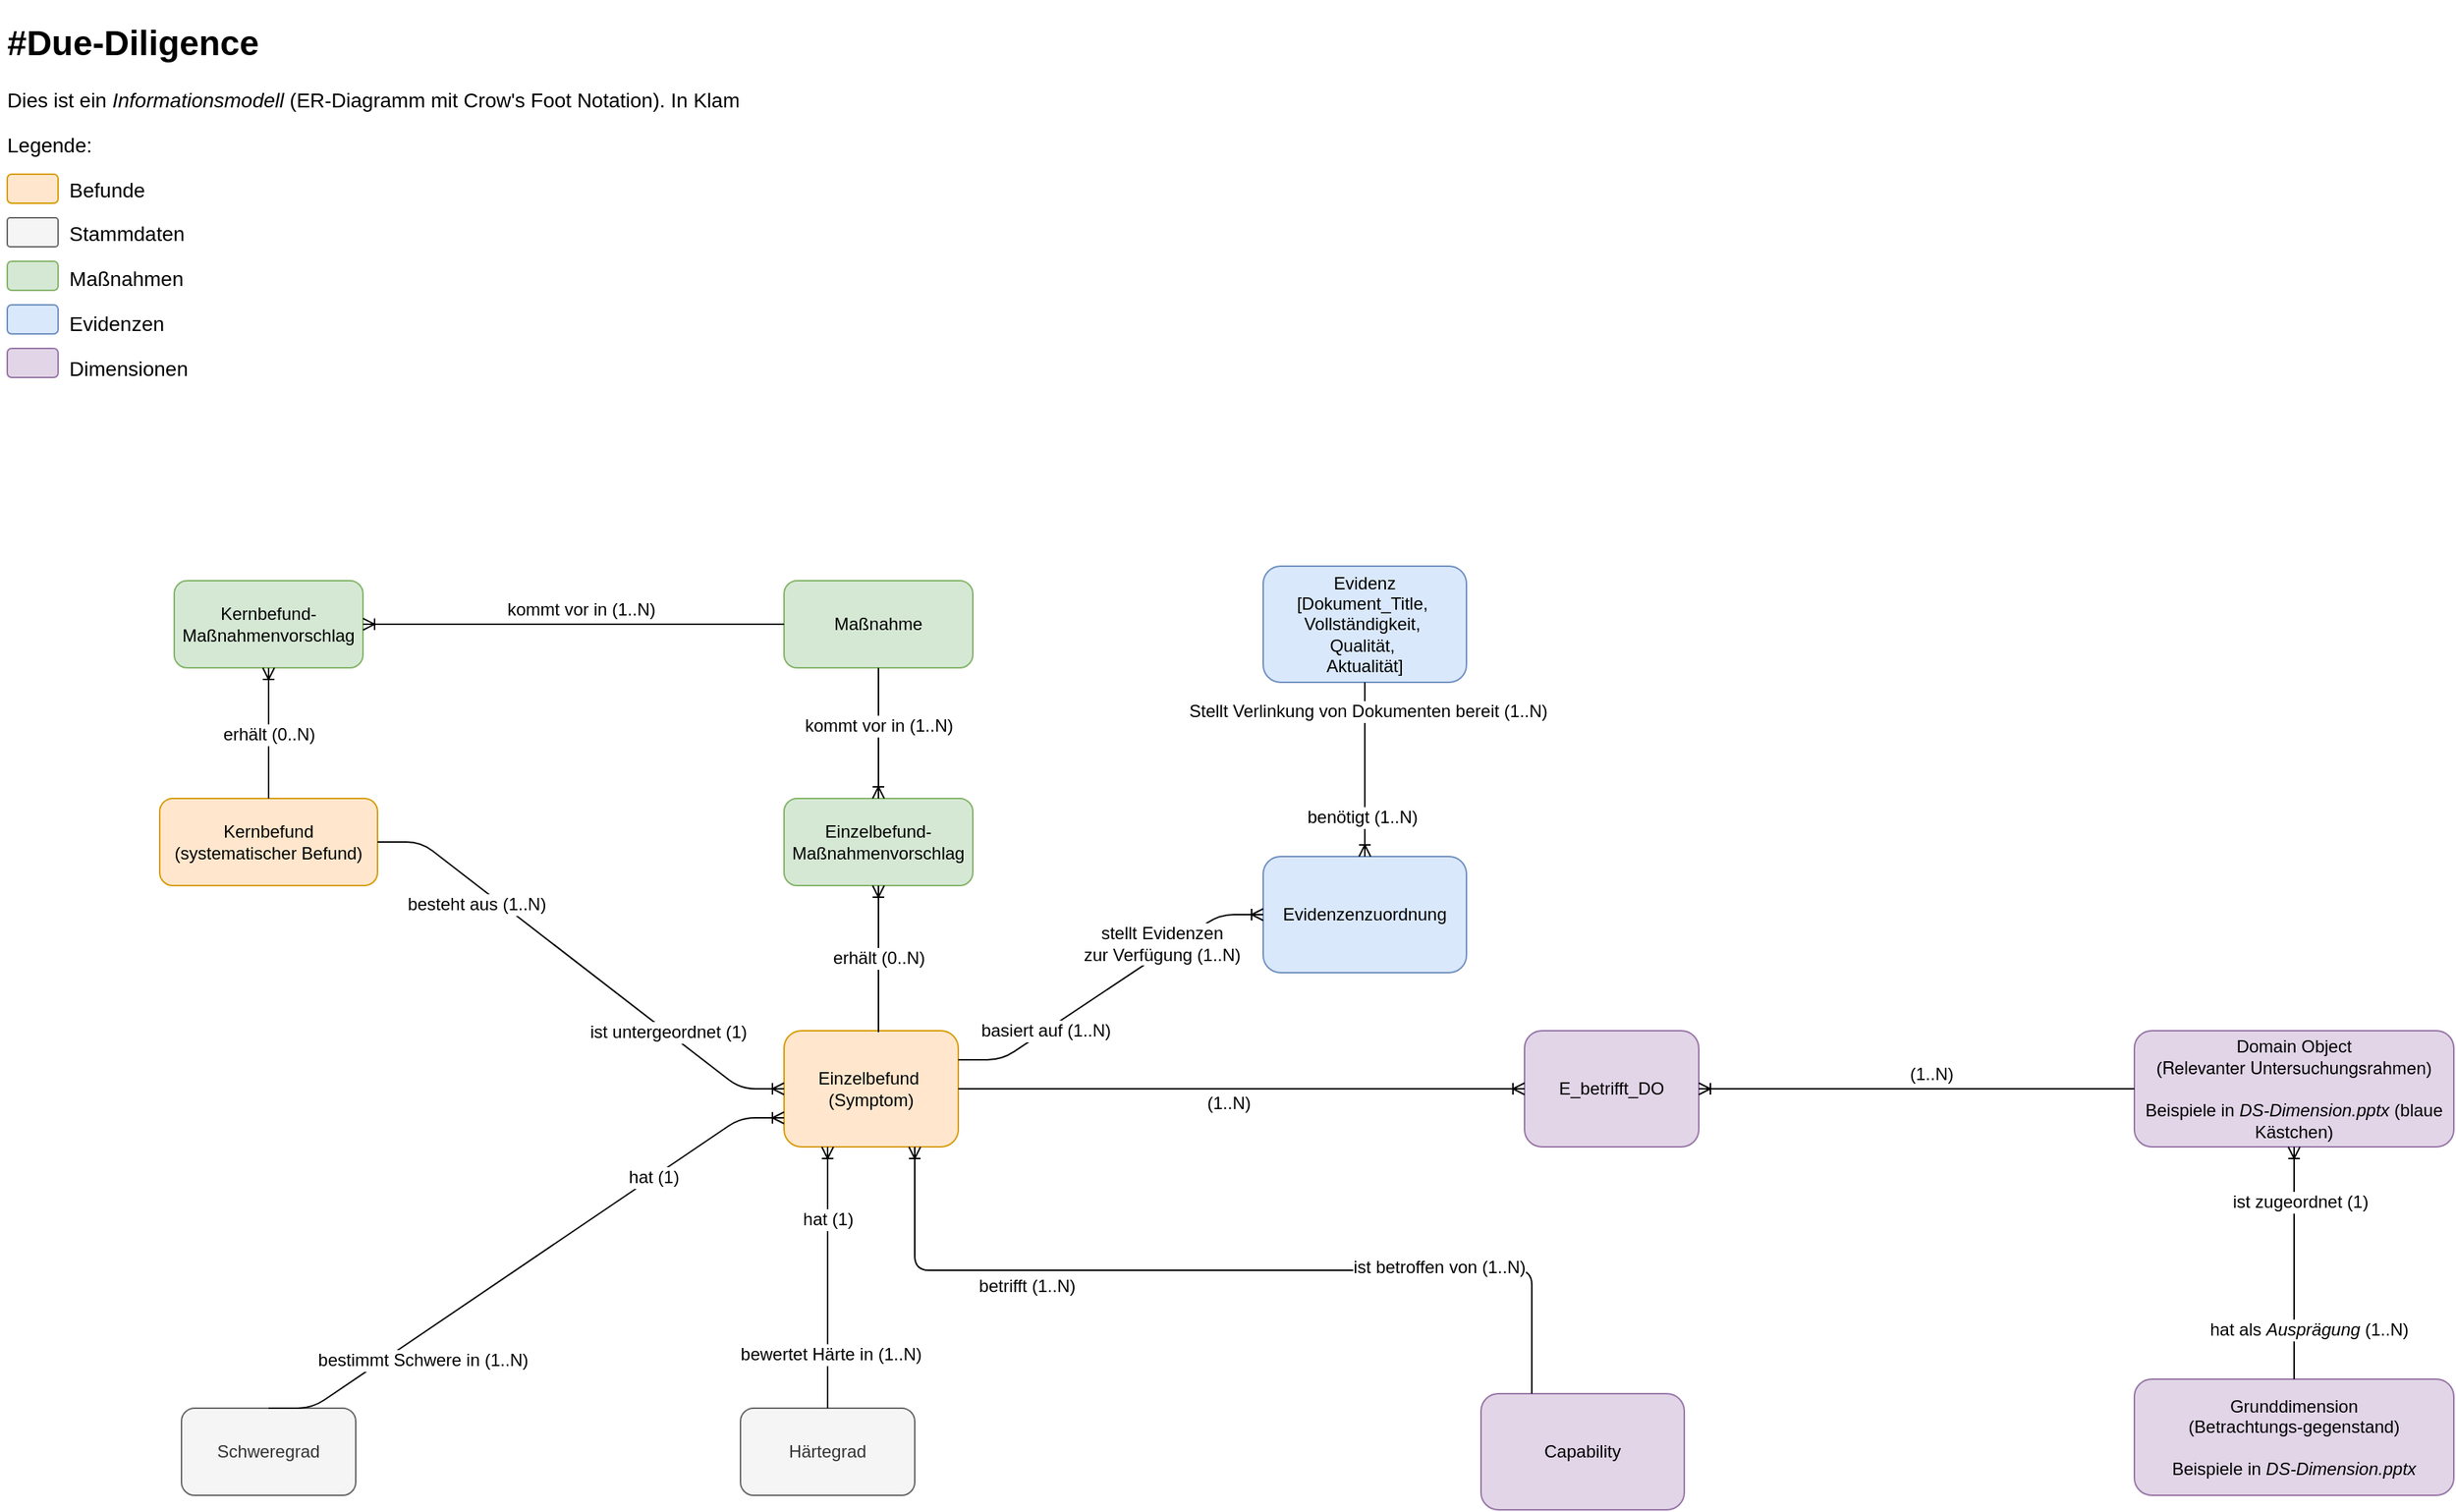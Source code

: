 <mxfile version="12.2.6" type="github" pages="1">
  <diagram name="Page-1" id="929967ad-93f9-6ef4-fab6-5d389245f69c">
    <mxGraphModel dx="1024" dy="539" grid="1" gridSize="10" guides="1" tooltips="1" connect="1" arrows="1" fold="1" page="1" pageScale="1.5" pageWidth="1169" pageHeight="826" background="none" math="0" shadow="0">
      <root>
        <mxCell id="0" style=";html=1;"/>
        <mxCell id="1" style=";html=1;" parent="0"/>
        <mxCell id="lpoHIjDjbp7n_Nv5GESF-1" value="&lt;span style=&quot;white-space: normal&quot;&gt;Einzelbefund&amp;nbsp;&lt;/span&gt;&lt;br style=&quot;white-space: normal&quot;&gt;&lt;span style=&quot;white-space: normal&quot;&gt;(Symptom)&lt;/span&gt;" style="rounded=1;whiteSpace=wrap;html=1;fillColor=#ffe6cc;strokeColor=#d79b00;" parent="1" vertex="1">
          <mxGeometry x="550" y="720" width="120" height="80" as="geometry"/>
        </mxCell>
        <mxCell id="lpoHIjDjbp7n_Nv5GESF-2" value="Grunddimension&lt;br&gt;(Betrachtungs-gegenstand)&lt;br&gt;&lt;br&gt;&lt;span style=&quot;text-align: left&quot;&gt;Beispiele in&amp;nbsp;&lt;/span&gt;&lt;i style=&quot;text-align: left&quot;&gt;DS-Dimension.pptx&lt;br&gt;&lt;/i&gt;" style="rounded=1;whiteSpace=wrap;html=1;fillColor=#e1d5e7;strokeColor=#9673a6;" parent="1" vertex="1">
          <mxGeometry x="1480" y="960" width="220" height="80" as="geometry"/>
        </mxCell>
        <mxCell id="lpoHIjDjbp7n_Nv5GESF-3" value="Kernbefund (systematischer Befund)" style="rounded=1;whiteSpace=wrap;html=1;fillColor=#ffe6cc;strokeColor=#d79b00;" parent="1" vertex="1">
          <mxGeometry x="120" y="560" width="150" height="60" as="geometry"/>
        </mxCell>
        <mxCell id="lpoHIjDjbp7n_Nv5GESF-4" value="" style="edgeStyle=entityRelationEdgeStyle;fontSize=12;html=1;endArrow=ERoneToMany;entryX=0;entryY=0.5;entryDx=0;entryDy=0;" parent="1" source="lpoHIjDjbp7n_Nv5GESF-3" target="lpoHIjDjbp7n_Nv5GESF-1" edge="1">
          <mxGeometry width="100" height="100" relative="1" as="geometry">
            <mxPoint x="250" y="930" as="sourcePoint"/>
            <mxPoint x="350" y="830" as="targetPoint"/>
          </mxGeometry>
        </mxCell>
        <mxCell id="jVlvGWDDENxsNVDKOX9u-14" value="besteht aus (1..N)" style="text;html=1;resizable=0;points=[];align=center;verticalAlign=middle;labelBackgroundColor=#ffffff;" parent="lpoHIjDjbp7n_Nv5GESF-4" vertex="1" connectable="0">
          <mxGeometry x="-0.647" y="-19" relative="1" as="geometry">
            <mxPoint x="26" y="9.5" as="offset"/>
          </mxGeometry>
        </mxCell>
        <mxCell id="jVlvGWDDENxsNVDKOX9u-16" value="ist untergeordnet (1)" style="text;html=1;resizable=0;points=[];align=center;verticalAlign=middle;labelBackgroundColor=#ffffff;" parent="lpoHIjDjbp7n_Nv5GESF-4" vertex="1" connectable="0">
          <mxGeometry x="0.581" y="-1" relative="1" as="geometry">
            <mxPoint x="-17" y="-15" as="offset"/>
          </mxGeometry>
        </mxCell>
        <mxCell id="lpoHIjDjbp7n_Nv5GESF-5" value="Domain Object&lt;br&gt;(&lt;span style=&quot;font-family: &amp;#34;helvetica neue&amp;#34;&quot;&gt;Relevanter Untersuchungsrahmen&lt;/span&gt;)&lt;br&gt;&lt;br&gt;&lt;span style=&quot;text-align: left&quot;&gt;Beispiele in&amp;nbsp;&lt;/span&gt;&lt;i style=&quot;text-align: left&quot;&gt;DS-Dimension.pptx&amp;nbsp;&lt;/i&gt;&lt;span style=&quot;text-align: left&quot;&gt;(blaue Kästchen)&lt;/span&gt;" style="rounded=1;whiteSpace=wrap;html=1;align=center;fillColor=#e1d5e7;strokeColor=#9673a6;" parent="1" vertex="1">
          <mxGeometry x="1480" y="720" width="220" height="80" as="geometry"/>
        </mxCell>
        <mxCell id="lpoHIjDjbp7n_Nv5GESF-7" value="Einzelbefund-Maßnahmenvorschlag" style="rounded=1;html=1;whiteSpace=wrap;fillColor=#d5e8d4;strokeColor=#82b366;" parent="1" vertex="1">
          <mxGeometry x="550" y="560" width="130" height="60" as="geometry"/>
        </mxCell>
        <mxCell id="jVlvGWDDENxsNVDKOX9u-1" value="Schweregrad" style="rounded=1;whiteSpace=wrap;html=1;fillColor=#f5f5f5;strokeColor=#666666;fontColor=#333333;" parent="1" vertex="1">
          <mxGeometry x="135" y="980" width="120" height="60" as="geometry"/>
        </mxCell>
        <mxCell id="jVlvGWDDENxsNVDKOX9u-2" value="Härtegrad" style="rounded=1;whiteSpace=wrap;html=1;fillColor=#f5f5f5;strokeColor=#666666;fontColor=#333333;" parent="1" vertex="1">
          <mxGeometry x="520" y="980" width="120" height="60" as="geometry"/>
        </mxCell>
        <mxCell id="jVlvGWDDENxsNVDKOX9u-9" value="" style="fontSize=12;html=1;endArrow=ERoneToMany;entryX=0;entryY=0.75;entryDx=0;entryDy=0;exitX=0.5;exitY=0;exitDx=0;exitDy=0;edgeStyle=entityRelationEdgeStyle;elbow=vertical;" parent="1" source="jVlvGWDDENxsNVDKOX9u-1" target="lpoHIjDjbp7n_Nv5GESF-1" edge="1">
          <mxGeometry width="100" height="100" relative="1" as="geometry">
            <mxPoint x="70" y="1140" as="sourcePoint"/>
            <mxPoint x="170" y="1040" as="targetPoint"/>
          </mxGeometry>
        </mxCell>
        <mxCell id="jVlvGWDDENxsNVDKOX9u-12" value="bestimmt&amp;nbsp;Schwere in (1..N)" style="text;html=1;resizable=0;points=[];align=center;verticalAlign=middle;labelBackgroundColor=#ffffff;" parent="jVlvGWDDENxsNVDKOX9u-9" vertex="1" connectable="0">
          <mxGeometry x="-0.786" y="1" relative="1" as="geometry">
            <mxPoint x="64.5" y="-24" as="offset"/>
          </mxGeometry>
        </mxCell>
        <mxCell id="jVlvGWDDENxsNVDKOX9u-13" value="hat (1)" style="text;html=1;resizable=0;points=[];align=center;verticalAlign=middle;labelBackgroundColor=#ffffff;" parent="jVlvGWDDENxsNVDKOX9u-9" vertex="1" connectable="0">
          <mxGeometry x="0.771" y="-1" relative="1" as="geometry">
            <mxPoint x="-46" y="29.5" as="offset"/>
          </mxGeometry>
        </mxCell>
        <mxCell id="jVlvGWDDENxsNVDKOX9u-10" value="" style="fontSize=12;html=1;endArrow=ERoneToMany;entryX=0.25;entryY=1;entryDx=0;entryDy=0;exitX=0.5;exitY=0;exitDx=0;exitDy=0;" parent="1" source="jVlvGWDDENxsNVDKOX9u-2" target="lpoHIjDjbp7n_Nv5GESF-1" edge="1">
          <mxGeometry width="100" height="100" relative="1" as="geometry">
            <mxPoint x="70" y="1140" as="sourcePoint"/>
            <mxPoint x="170" y="1040" as="targetPoint"/>
          </mxGeometry>
        </mxCell>
        <mxCell id="jVlvGWDDENxsNVDKOX9u-17" value="hat (1)" style="text;html=1;resizable=0;points=[];align=center;verticalAlign=middle;labelBackgroundColor=#ffffff;" parent="jVlvGWDDENxsNVDKOX9u-10" vertex="1" connectable="0">
          <mxGeometry x="0.343" relative="1" as="geometry">
            <mxPoint y="-9" as="offset"/>
          </mxGeometry>
        </mxCell>
        <mxCell id="jVlvGWDDENxsNVDKOX9u-18" value="bewertet Härte in (1..N)" style="text;html=1;resizable=0;points=[];align=center;verticalAlign=middle;labelBackgroundColor=#ffffff;" parent="jVlvGWDDENxsNVDKOX9u-10" vertex="1" connectable="0">
          <mxGeometry x="-0.586" y="-2" relative="1" as="geometry">
            <mxPoint as="offset"/>
          </mxGeometry>
        </mxCell>
        <mxCell id="jVlvGWDDENxsNVDKOX9u-22" value="Evidenz &lt;br&gt;[&lt;span style=&quot;text-align: left&quot;&gt;Dokument_Title,&amp;nbsp;&lt;br&gt;&lt;/span&gt;&lt;span style=&quot;text-align: left&quot;&gt;Vollständigkeit,&amp;nbsp;&lt;br&gt;&lt;/span&gt;&lt;span style=&quot;text-align: left&quot;&gt;Qualität,&amp;nbsp;&lt;br&gt;&lt;/span&gt;&lt;span style=&quot;text-align: left&quot;&gt;Aktualität&lt;/span&gt;]" style="rounded=1;whiteSpace=wrap;html=1;fillColor=#dae8fc;strokeColor=#6c8ebf;" parent="1" vertex="1">
          <mxGeometry x="880" y="400" width="140" height="80" as="geometry"/>
        </mxCell>
        <mxCell id="tbm3mgn3CqdpKke_emqs-10" value="" style="fontSize=12;html=1;endArrow=ERoneToMany;exitX=0.5;exitY=0;exitDx=0;exitDy=0;entryX=0.5;entryY=1;entryDx=0;entryDy=0;elbow=vertical;" parent="1" source="lpoHIjDjbp7n_Nv5GESF-2" target="lpoHIjDjbp7n_Nv5GESF-5" edge="1">
          <mxGeometry width="100" height="100" relative="1" as="geometry">
            <mxPoint x="270" y="1100" as="sourcePoint"/>
            <mxPoint x="370" y="1000" as="targetPoint"/>
          </mxGeometry>
        </mxCell>
        <mxCell id="tbm3mgn3CqdpKke_emqs-11" value="ist zugeordnet (1)" style="text;html=1;resizable=0;points=[];align=center;verticalAlign=middle;labelBackgroundColor=#ffffff;" parent="tbm3mgn3CqdpKke_emqs-10" vertex="1" connectable="0">
          <mxGeometry x="0.524" y="-4" relative="1" as="geometry">
            <mxPoint as="offset"/>
          </mxGeometry>
        </mxCell>
        <mxCell id="tbm3mgn3CqdpKke_emqs-12" value="hat als&amp;nbsp;&lt;i&gt;Ausprägung&lt;/i&gt;&amp;nbsp;(1..N)" style="text;html=1;resizable=0;points=[];align=center;verticalAlign=middle;labelBackgroundColor=#ffffff;" parent="tbm3mgn3CqdpKke_emqs-10" vertex="1" connectable="0">
          <mxGeometry x="-0.524" y="1" relative="1" as="geometry">
            <mxPoint x="11" y="3.5" as="offset"/>
          </mxGeometry>
        </mxCell>
        <mxCell id="nOuzh2_DET2T8DFauegL-1" value="&lt;h1&gt;#Due-Diligence&lt;/h1&gt;&lt;p style=&quot;font-size: 14px&quot;&gt;&lt;font style=&quot;font-size: 14px&quot;&gt;Dies ist ein &lt;i&gt;Informationsmodell &lt;/i&gt;(ER-Diagramm mit Crow&#39;s Foot Notation). In Klammern stehen Synonyme, die finale Bezeichnung der Entitäten kann diskutiert werden. In einigen Fällen wurden schon mögliche Attribute in eckigen Klammern notiert.&lt;/font&gt;&lt;/p&gt;&lt;p style=&quot;font-size: 14px&quot;&gt;&lt;span&gt;Legende:&lt;/span&gt;&lt;/p&gt;&lt;p style=&quot;font-size: 14px&quot;&gt;&lt;font style=&quot;font-size: 14px&quot;&gt;&amp;nbsp; &amp;nbsp; &amp;nbsp; &amp;nbsp; &amp;nbsp; &amp;nbsp;Befunde&lt;/font&gt;&lt;/p&gt;&lt;p style=&quot;font-size: 14px&quot;&gt;&amp;nbsp; &amp;nbsp; &amp;nbsp; &amp;nbsp; &amp;nbsp; &amp;nbsp;Stammdaten&lt;/p&gt;&lt;p style=&quot;font-size: 14px&quot;&gt;&amp;nbsp; &amp;nbsp; &amp;nbsp; &amp;nbsp; &amp;nbsp; &amp;nbsp;Maßnahmen&lt;/p&gt;&lt;p style=&quot;font-size: 14px&quot;&gt;&amp;nbsp; &amp;nbsp; &amp;nbsp; &amp;nbsp; &amp;nbsp; &amp;nbsp;Evidenzen&lt;/p&gt;&lt;p style=&quot;font-size: 14px&quot;&gt;&amp;nbsp; &amp;nbsp; &amp;nbsp; &amp;nbsp; &amp;nbsp; &amp;nbsp;Dimensionen&lt;/p&gt;&lt;p&gt;&lt;br&gt;&lt;/p&gt;" style="text;html=1;strokeColor=none;fillColor=none;spacing=5;spacingTop=-20;whiteSpace=wrap;overflow=hidden;rounded=0;" parent="1" vertex="1">
          <mxGeometry x="10" y="20" width="1580" height="260" as="geometry"/>
        </mxCell>
        <mxCell id="nOuzh2_DET2T8DFauegL-2" value="" style="rounded=1;whiteSpace=wrap;html=1;fillColor=#ffe6cc;strokeColor=#d79b00;" parent="1" vertex="1">
          <mxGeometry x="15" y="130" width="35" height="20" as="geometry"/>
        </mxCell>
        <mxCell id="nOuzh2_DET2T8DFauegL-5" value="" style="rounded=1;whiteSpace=wrap;html=1;fillColor=#f5f5f5;strokeColor=#666666;fontColor=#333333;arcSize=10;" parent="1" vertex="1">
          <mxGeometry x="15" y="160" width="35" height="20" as="geometry"/>
        </mxCell>
        <mxCell id="nOuzh2_DET2T8DFauegL-6" value="" style="rounded=1;html=1;whiteSpace=wrap;fillColor=#d5e8d4;strokeColor=#82b366;" parent="1" vertex="1">
          <mxGeometry x="15" y="190" width="35" height="20" as="geometry"/>
        </mxCell>
        <mxCell id="nOuzh2_DET2T8DFauegL-8" value="" style="rounded=1;whiteSpace=wrap;html=1;fillColor=#dae8fc;strokeColor=#6c8ebf;" parent="1" vertex="1">
          <mxGeometry x="15" y="220" width="35" height="20" as="geometry"/>
        </mxCell>
        <mxCell id="nOuzh2_DET2T8DFauegL-9" value="" style="rounded=1;whiteSpace=wrap;html=1;align=center;fillColor=#e1d5e7;strokeColor=#9673a6;" parent="1" vertex="1">
          <mxGeometry x="15" y="250" width="35" height="20" as="geometry"/>
        </mxCell>
        <mxCell id="nOuzh2_DET2T8DFauegL-12" value="Maßnahme" style="rounded=1;html=1;whiteSpace=wrap;fillColor=#d5e8d4;strokeColor=#82b366;" parent="1" vertex="1">
          <mxGeometry x="550" y="410" width="130" height="60" as="geometry"/>
        </mxCell>
        <mxCell id="nOuzh2_DET2T8DFauegL-13" value="" style="fontSize=12;html=1;endArrow=ERoneToMany;entryX=0.5;entryY=1;entryDx=0;entryDy=0;" parent="1" target="lpoHIjDjbp7n_Nv5GESF-7" edge="1">
          <mxGeometry width="100" height="100" relative="1" as="geometry">
            <mxPoint x="615" y="721" as="sourcePoint"/>
            <mxPoint x="630" y="595" as="targetPoint"/>
          </mxGeometry>
        </mxCell>
        <mxCell id="nOuzh2_DET2T8DFauegL-15" value="erhält (0..N)" style="text;html=1;resizable=0;points=[];align=center;verticalAlign=middle;labelBackgroundColor=#ffffff;" parent="nOuzh2_DET2T8DFauegL-13" vertex="1" connectable="0">
          <mxGeometry x="-0.62" y="-3" relative="1" as="geometry">
            <mxPoint x="-3" y="-32" as="offset"/>
          </mxGeometry>
        </mxCell>
        <mxCell id="nOuzh2_DET2T8DFauegL-14" value="" style="fontSize=12;html=1;endArrow=ERoneToMany;entryX=0.5;entryY=0;entryDx=0;entryDy=0;exitX=0.5;exitY=1;exitDx=0;exitDy=0;" parent="1" source="nOuzh2_DET2T8DFauegL-12" target="lpoHIjDjbp7n_Nv5GESF-7" edge="1">
          <mxGeometry width="100" height="100" relative="1" as="geometry">
            <mxPoint x="460" y="550" as="sourcePoint"/>
            <mxPoint x="560" y="450" as="targetPoint"/>
          </mxGeometry>
        </mxCell>
        <mxCell id="nOuzh2_DET2T8DFauegL-17" value="kommt vor in (1..N)" style="text;html=1;resizable=0;points=[];align=center;verticalAlign=middle;labelBackgroundColor=#ffffff;" parent="nOuzh2_DET2T8DFauegL-14" vertex="1" connectable="0">
          <mxGeometry x="-0.596" y="1" relative="1" as="geometry">
            <mxPoint x="-1" y="22" as="offset"/>
          </mxGeometry>
        </mxCell>
        <mxCell id="nOuzh2_DET2T8DFauegL-19" value="Evidenzenzuordnung" style="rounded=1;whiteSpace=wrap;html=1;fillColor=#dae8fc;strokeColor=#6c8ebf;" parent="1" vertex="1">
          <mxGeometry x="880" y="600" width="140" height="80" as="geometry"/>
        </mxCell>
        <mxCell id="nOuzh2_DET2T8DFauegL-20" value="" style="edgeStyle=entityRelationEdgeStyle;fontSize=12;html=1;endArrow=ERoneToMany;exitX=1;exitY=0.25;exitDx=0;exitDy=0;entryX=0;entryY=0.5;entryDx=0;entryDy=0;" parent="1" source="lpoHIjDjbp7n_Nv5GESF-1" target="nOuzh2_DET2T8DFauegL-19" edge="1">
          <mxGeometry width="100" height="100" relative="1" as="geometry">
            <mxPoint x="730" y="729" as="sourcePoint"/>
            <mxPoint x="830" y="629" as="targetPoint"/>
          </mxGeometry>
        </mxCell>
        <mxCell id="nOuzh2_DET2T8DFauegL-24" value="stellt Evidenzen &lt;br&gt;zur Verfügung (1..N)" style="text;html=1;resizable=0;points=[];align=center;verticalAlign=middle;labelBackgroundColor=#ffffff;" parent="nOuzh2_DET2T8DFauegL-20" vertex="1" connectable="0">
          <mxGeometry x="0.482" y="-1" relative="1" as="geometry">
            <mxPoint x="-13.5" y="1.5" as="offset"/>
          </mxGeometry>
        </mxCell>
        <mxCell id="nOuzh2_DET2T8DFauegL-25" value="basiert auf (1..N)" style="text;html=1;resizable=0;points=[];align=center;verticalAlign=middle;labelBackgroundColor=#ffffff;" parent="nOuzh2_DET2T8DFauegL-20" vertex="1" connectable="0">
          <mxGeometry x="-0.61" y="2" relative="1" as="geometry">
            <mxPoint x="17" y="-9" as="offset"/>
          </mxGeometry>
        </mxCell>
        <mxCell id="nOuzh2_DET2T8DFauegL-21" value="" style="fontSize=12;html=1;endArrow=ERoneToMany;entryX=0.5;entryY=0;entryDx=0;entryDy=0;exitX=0.5;exitY=1;exitDx=0;exitDy=0;" parent="1" source="jVlvGWDDENxsNVDKOX9u-22" target="nOuzh2_DET2T8DFauegL-19" edge="1">
          <mxGeometry width="100" height="100" relative="1" as="geometry">
            <mxPoint x="950" y="750" as="sourcePoint"/>
            <mxPoint x="1050" y="650" as="targetPoint"/>
          </mxGeometry>
        </mxCell>
        <mxCell id="nOuzh2_DET2T8DFauegL-22" value="Stellt Verlinkung von Dokumenten bereit (1..N)" style="text;html=1;resizable=0;points=[];align=center;verticalAlign=middle;labelBackgroundColor=#ffffff;" parent="nOuzh2_DET2T8DFauegL-21" vertex="1" connectable="0">
          <mxGeometry x="-0.667" y="2" relative="1" as="geometry">
            <mxPoint as="offset"/>
          </mxGeometry>
        </mxCell>
        <mxCell id="nOuzh2_DET2T8DFauegL-23" value="benötigt (1..N)" style="text;html=1;resizable=0;points=[];align=center;verticalAlign=middle;labelBackgroundColor=#ffffff;" parent="nOuzh2_DET2T8DFauegL-21" vertex="1" connectable="0">
          <mxGeometry x="0.55" y="-2" relative="1" as="geometry">
            <mxPoint as="offset"/>
          </mxGeometry>
        </mxCell>
        <mxCell id="oxu1X0Uhrvyfg57hmDgI-1" value="Kernbefund-Maßnahmenvorschlag" style="rounded=1;html=1;whiteSpace=wrap;fillColor=#d5e8d4;strokeColor=#82b366;" parent="1" vertex="1">
          <mxGeometry x="130" y="410" width="130" height="60" as="geometry"/>
        </mxCell>
        <mxCell id="oxu1X0Uhrvyfg57hmDgI-2" value="" style="fontSize=12;html=1;endArrow=ERoneToMany;entryX=0.5;entryY=1;entryDx=0;entryDy=0;exitX=0.5;exitY=0;exitDx=0;exitDy=0;" parent="1" source="lpoHIjDjbp7n_Nv5GESF-3" target="oxu1X0Uhrvyfg57hmDgI-1" edge="1">
          <mxGeometry width="100" height="100" relative="1" as="geometry">
            <mxPoint x="195" y="550" as="sourcePoint"/>
            <mxPoint x="280" y="710" as="targetPoint"/>
          </mxGeometry>
        </mxCell>
        <mxCell id="oxu1X0Uhrvyfg57hmDgI-4" value="erhält (0..N)" style="text;html=1;resizable=0;points=[];align=center;verticalAlign=middle;labelBackgroundColor=#ffffff;" parent="oxu1X0Uhrvyfg57hmDgI-2" vertex="1" connectable="0">
          <mxGeometry x="-0.585" y="-1" relative="1" as="geometry">
            <mxPoint x="-1" y="-26" as="offset"/>
          </mxGeometry>
        </mxCell>
        <mxCell id="oxu1X0Uhrvyfg57hmDgI-3" value="" style="fontSize=12;html=1;endArrow=ERoneToMany;entryX=1;entryY=0.5;entryDx=0;entryDy=0;exitX=0;exitY=0.5;exitDx=0;exitDy=0;" parent="1" source="nOuzh2_DET2T8DFauegL-12" target="oxu1X0Uhrvyfg57hmDgI-1" edge="1">
          <mxGeometry width="100" height="100" relative="1" as="geometry">
            <mxPoint x="210" y="820" as="sourcePoint"/>
            <mxPoint x="310" y="720" as="targetPoint"/>
          </mxGeometry>
        </mxCell>
        <mxCell id="oxu1X0Uhrvyfg57hmDgI-7" value="kommt vor in (1..N)" style="text;html=1;resizable=0;points=[];align=center;verticalAlign=middle;labelBackgroundColor=#ffffff;" parent="oxu1X0Uhrvyfg57hmDgI-3" vertex="1" connectable="0">
          <mxGeometry x="-0.607" y="-1" relative="1" as="geometry">
            <mxPoint x="-83" y="-9" as="offset"/>
          </mxGeometry>
        </mxCell>
        <mxCell id="oxu1X0Uhrvyfg57hmDgI-8" value="&lt;span style=&quot;text-align: left&quot;&gt;Capability&lt;br&gt;&lt;/span&gt;" style="rounded=1;whiteSpace=wrap;html=1;fillColor=#e1d5e7;strokeColor=#9673a6;" parent="1" vertex="1">
          <mxGeometry x="1030" y="970" width="140" height="80" as="geometry"/>
        </mxCell>
        <mxCell id="oxu1X0Uhrvyfg57hmDgI-9" value="" style="fontSize=12;html=1;endArrow=ERoneToMany;exitX=0.25;exitY=0;exitDx=0;exitDy=0;elbow=vertical;entryX=0.75;entryY=1;entryDx=0;entryDy=0;edgeStyle=orthogonalEdgeStyle;" parent="1" source="oxu1X0Uhrvyfg57hmDgI-8" target="lpoHIjDjbp7n_Nv5GESF-1" edge="1">
          <mxGeometry width="100" height="100" relative="1" as="geometry">
            <mxPoint x="720" y="1000" as="sourcePoint"/>
            <mxPoint x="666" y="790" as="targetPoint"/>
          </mxGeometry>
        </mxCell>
        <mxCell id="oxu1X0Uhrvyfg57hmDgI-10" value="ist betroffen von (1..N)" style="text;html=1;resizable=0;points=[];align=center;verticalAlign=middle;labelBackgroundColor=#ffffff;" parent="oxu1X0Uhrvyfg57hmDgI-9" vertex="1" connectable="0">
          <mxGeometry x="-0.498" y="-2" relative="1" as="geometry">
            <mxPoint as="offset"/>
          </mxGeometry>
        </mxCell>
        <mxCell id="oxu1X0Uhrvyfg57hmDgI-11" value="betrifft (1..N)" style="text;html=1;resizable=0;points=[];align=center;verticalAlign=middle;labelBackgroundColor=#ffffff;" parent="oxu1X0Uhrvyfg57hmDgI-9" vertex="1" connectable="0">
          <mxGeometry x="0.573" y="-1" relative="1" as="geometry">
            <mxPoint x="35" y="12" as="offset"/>
          </mxGeometry>
        </mxCell>
        <mxCell id="oxu1X0Uhrvyfg57hmDgI-12" value="E_betrifft_DO" style="rounded=1;whiteSpace=wrap;html=1;align=center;fillColor=#e1d5e7;strokeColor=#9673a6;" parent="1" vertex="1">
          <mxGeometry x="1060" y="720" width="120" height="80" as="geometry"/>
        </mxCell>
        <mxCell id="oxu1X0Uhrvyfg57hmDgI-15" value="" style="edgeStyle=entityRelationEdgeStyle;fontSize=12;html=1;endArrow=ERoneToMany;exitX=1;exitY=0.5;exitDx=0;exitDy=0;entryX=0;entryY=0.5;entryDx=0;entryDy=0;" parent="1" source="lpoHIjDjbp7n_Nv5GESF-1" target="oxu1X0Uhrvyfg57hmDgI-12" edge="1">
          <mxGeometry width="100" height="100" relative="1" as="geometry">
            <mxPoint x="920" y="830" as="sourcePoint"/>
            <mxPoint x="1020" y="730" as="targetPoint"/>
          </mxGeometry>
        </mxCell>
        <mxCell id="oxu1X0Uhrvyfg57hmDgI-18" value="(1..N)" style="text;html=1;resizable=0;points=[];align=center;verticalAlign=middle;labelBackgroundColor=#ffffff;" parent="oxu1X0Uhrvyfg57hmDgI-15" vertex="1" connectable="0">
          <mxGeometry x="0.656" y="1" relative="1" as="geometry">
            <mxPoint x="-137" y="11" as="offset"/>
          </mxGeometry>
        </mxCell>
        <mxCell id="oxu1X0Uhrvyfg57hmDgI-16" value="" style="fontSize=12;html=1;endArrow=ERoneToMany;entryX=1;entryY=0.5;entryDx=0;entryDy=0;exitX=0;exitY=0.5;exitDx=0;exitDy=0;" parent="1" source="lpoHIjDjbp7n_Nv5GESF-5" target="oxu1X0Uhrvyfg57hmDgI-12" edge="1">
          <mxGeometry width="100" height="100" relative="1" as="geometry">
            <mxPoint x="1360" y="770" as="sourcePoint"/>
            <mxPoint x="860" y="1010" as="targetPoint"/>
          </mxGeometry>
        </mxCell>
        <mxCell id="oxu1X0Uhrvyfg57hmDgI-19" value="(1..N)" style="text;html=1;resizable=0;points=[];align=center;verticalAlign=middle;labelBackgroundColor=#ffffff;" parent="oxu1X0Uhrvyfg57hmDgI-16" vertex="1" connectable="0">
          <mxGeometry x="-0.667" relative="1" as="geometry">
            <mxPoint x="-90" y="-10" as="offset"/>
          </mxGeometry>
        </mxCell>
      </root>
    </mxGraphModel>
  </diagram>
</mxfile>
